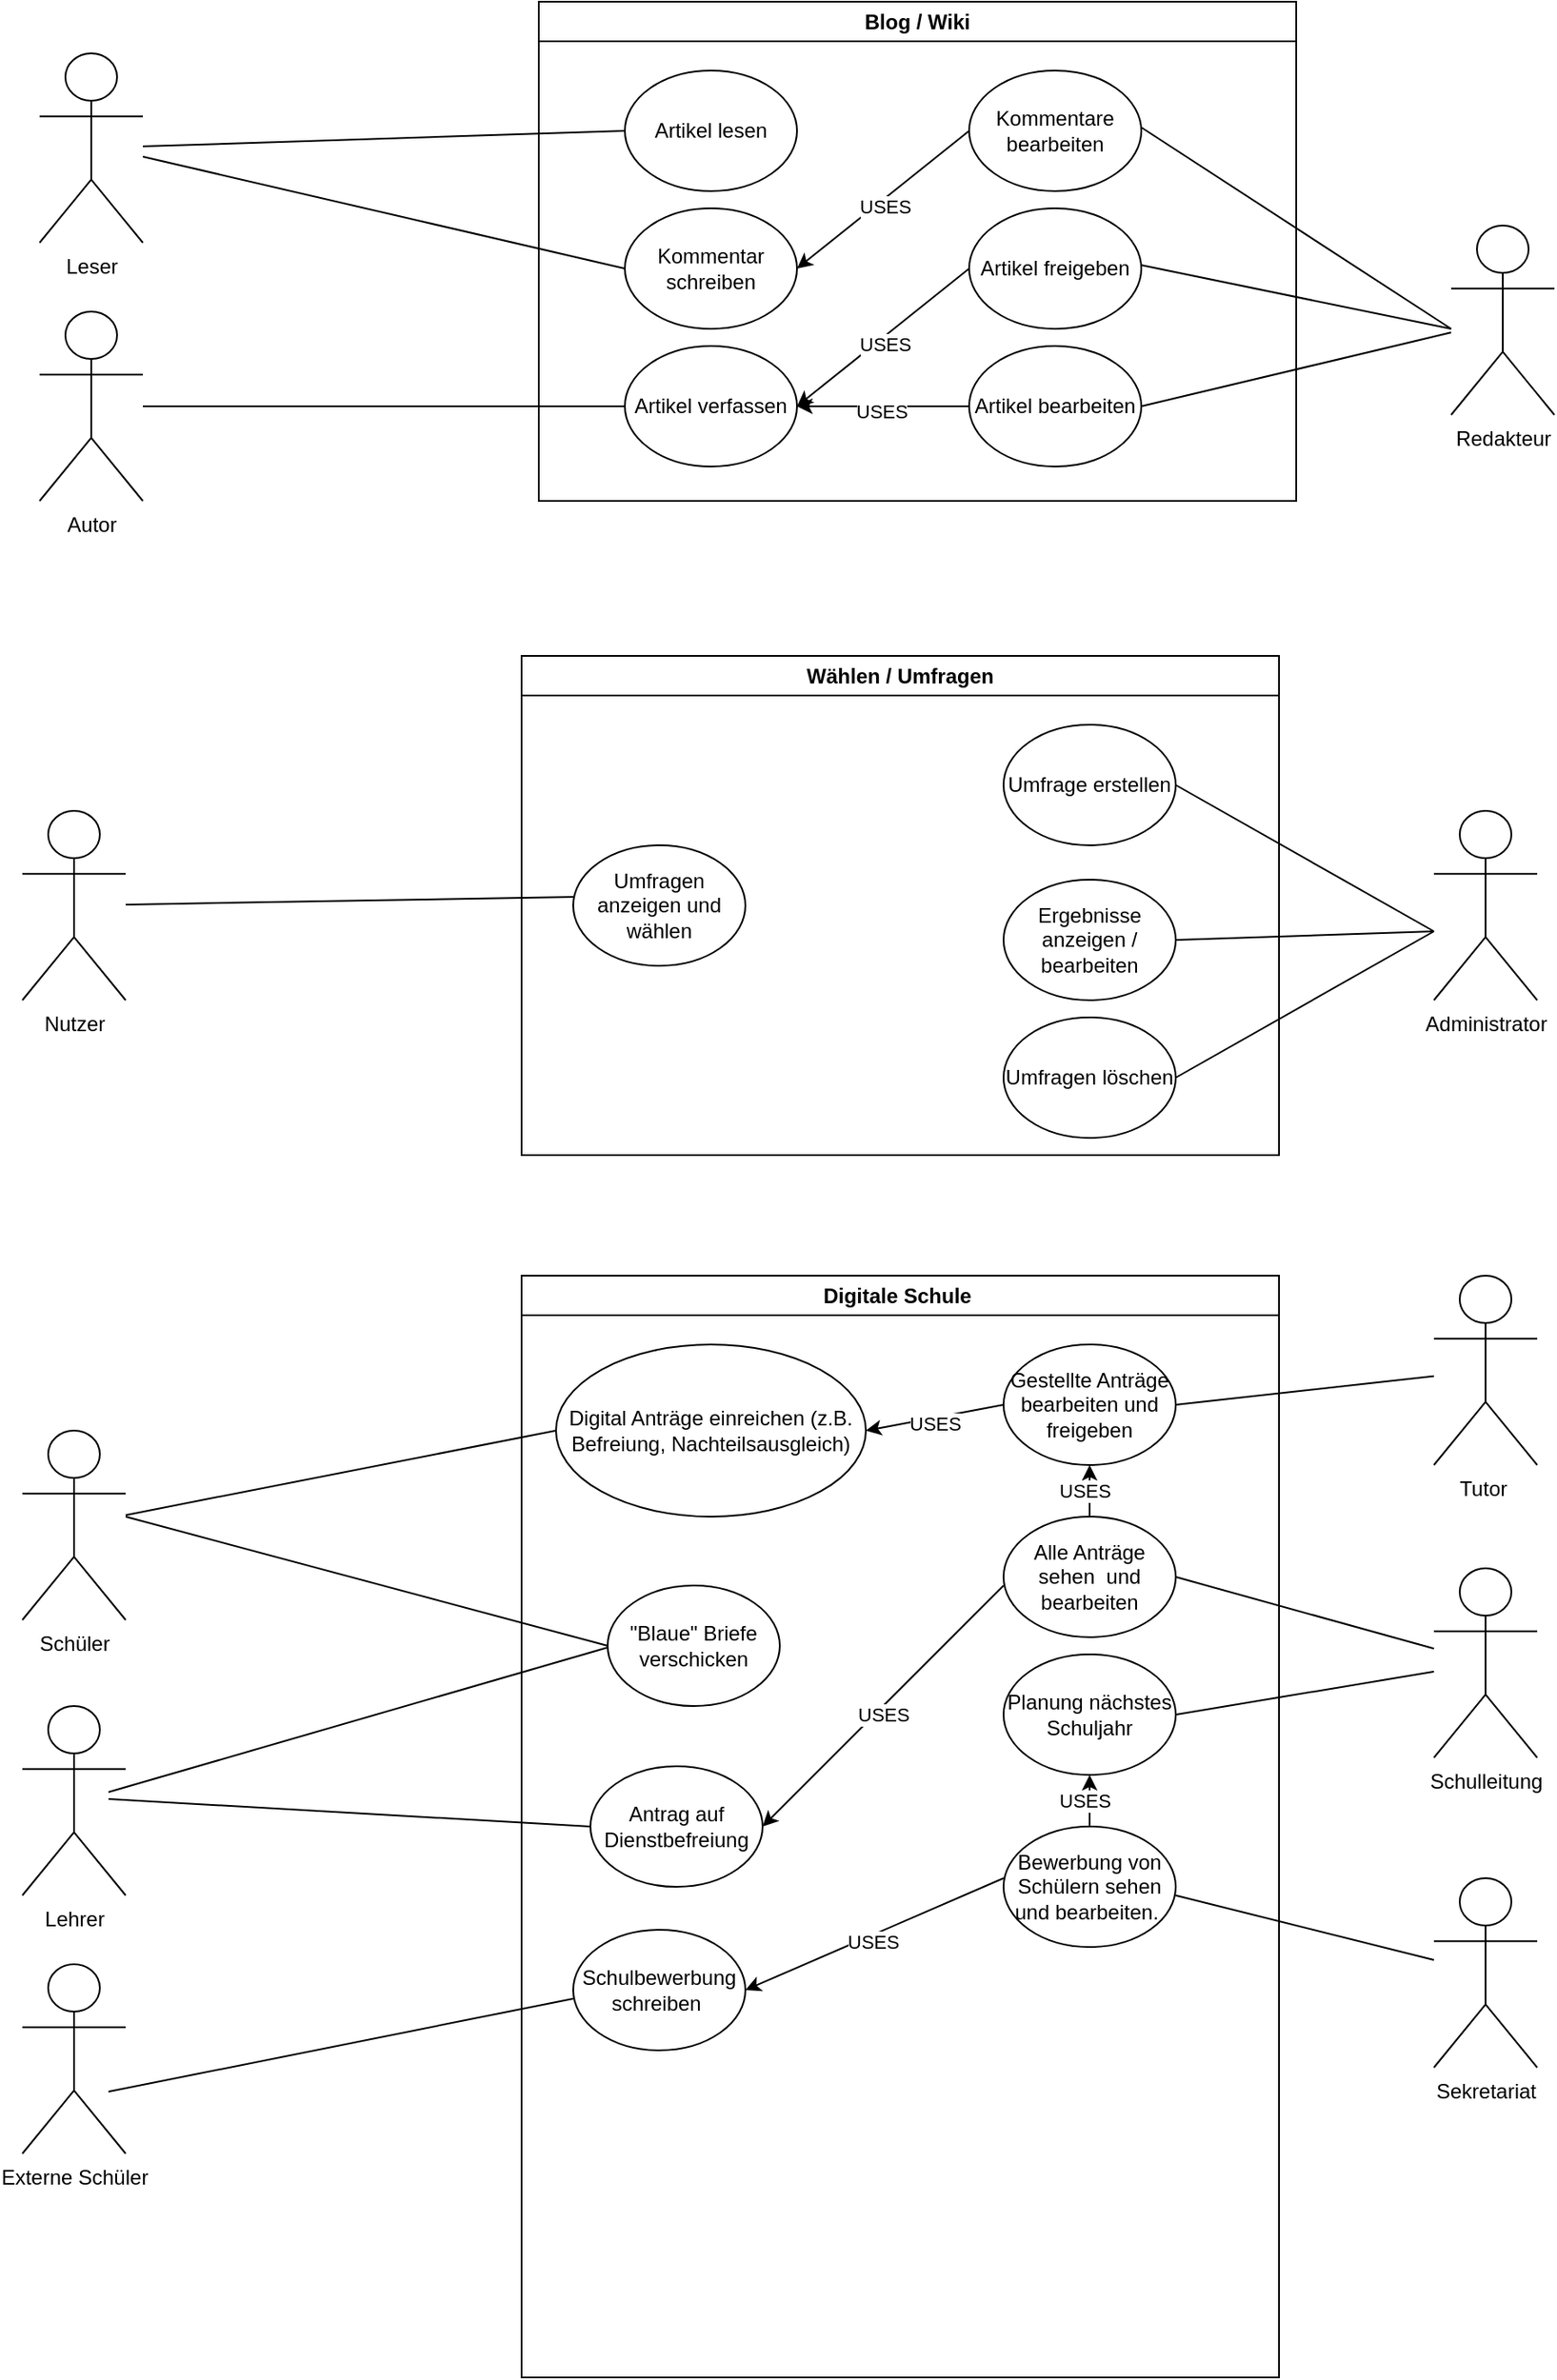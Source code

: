 <mxfile version="24.0.5" type="github">
  <diagram name="Page-1" id="9361dd3d-8414-5efd-6122-117bd74ce7a7">
    <mxGraphModel dx="1830" dy="757" grid="1" gridSize="10" guides="1" tooltips="1" connect="1" arrows="1" fold="1" page="0" pageScale="1.5" pageWidth="826" pageHeight="1169" background="none" math="0" shadow="0">
      <root>
        <mxCell id="0" />
        <mxCell id="1" parent="0" />
        <mxCell id="w7xsFpUh57S8xliNWkUw-98" value="Leser" style="shape=umlActor;verticalLabelPosition=bottom;verticalAlign=top;html=1;" parent="1" vertex="1">
          <mxGeometry x="-30" y="90" width="60" height="110" as="geometry" />
        </mxCell>
        <mxCell id="w7xsFpUh57S8xliNWkUw-99" value="Autor" style="shape=umlActor;verticalLabelPosition=bottom;verticalAlign=top;html=1;" parent="1" vertex="1">
          <mxGeometry x="-30" y="240" width="60" height="110" as="geometry" />
        </mxCell>
        <mxCell id="w7xsFpUh57S8xliNWkUw-100" value="Blog / Wiki" style="swimlane;whiteSpace=wrap;html=1;" parent="1" vertex="1">
          <mxGeometry x="260" y="60" width="440" height="290" as="geometry" />
        </mxCell>
        <mxCell id="w7xsFpUh57S8xliNWkUw-101" value="Artikel lesen" style="ellipse;whiteSpace=wrap;html=1;" parent="w7xsFpUh57S8xliNWkUw-100" vertex="1">
          <mxGeometry x="50" y="40" width="100" height="70" as="geometry" />
        </mxCell>
        <mxCell id="w7xsFpUh57S8xliNWkUw-104" value="Artikel verfassen" style="ellipse;whiteSpace=wrap;html=1;" parent="w7xsFpUh57S8xliNWkUw-100" vertex="1">
          <mxGeometry x="50" y="200" width="100" height="70" as="geometry" />
        </mxCell>
        <mxCell id="w7xsFpUh57S8xliNWkUw-105" value="Artikel freigeben" style="ellipse;whiteSpace=wrap;html=1;" parent="w7xsFpUh57S8xliNWkUw-100" vertex="1">
          <mxGeometry x="250" y="120" width="100" height="70" as="geometry" />
        </mxCell>
        <mxCell id="w7xsFpUh57S8xliNWkUw-114" value="Artikel bearbeiten" style="ellipse;whiteSpace=wrap;html=1;" parent="w7xsFpUh57S8xliNWkUw-100" vertex="1">
          <mxGeometry x="250" y="200" width="100" height="70" as="geometry" />
        </mxCell>
        <mxCell id="w7xsFpUh57S8xliNWkUw-117" value="Kommentar schreiben" style="ellipse;whiteSpace=wrap;html=1;" parent="w7xsFpUh57S8xliNWkUw-100" vertex="1">
          <mxGeometry x="50" y="120" width="100" height="70" as="geometry" />
        </mxCell>
        <mxCell id="w7xsFpUh57S8xliNWkUw-119" value="Kommentare bearbeiten" style="ellipse;whiteSpace=wrap;html=1;" parent="w7xsFpUh57S8xliNWkUw-100" vertex="1">
          <mxGeometry x="250" y="40" width="100" height="70" as="geometry" />
        </mxCell>
        <mxCell id="w7xsFpUh57S8xliNWkUw-122" value="" style="endArrow=none;html=1;rounded=0;exitX=1;exitY=0.5;exitDx=0;exitDy=0;" parent="w7xsFpUh57S8xliNWkUw-100" edge="1">
          <mxGeometry width="50" height="50" relative="1" as="geometry">
            <mxPoint x="350" y="153" as="sourcePoint" />
            <mxPoint x="530" y="190" as="targetPoint" />
          </mxGeometry>
        </mxCell>
        <mxCell id="w7xsFpUh57S8xliNWkUw-123" value="" style="endArrow=none;html=1;rounded=0;exitX=1;exitY=0.5;exitDx=0;exitDy=0;" parent="w7xsFpUh57S8xliNWkUw-100" edge="1">
          <mxGeometry width="50" height="50" relative="1" as="geometry">
            <mxPoint x="350" y="73" as="sourcePoint" />
            <mxPoint x="530" y="190" as="targetPoint" />
          </mxGeometry>
        </mxCell>
        <mxCell id="w7xsFpUh57S8xliNWkUw-124" value="" style="endArrow=classic;html=1;rounded=0;exitX=0;exitY=0.5;exitDx=0;exitDy=0;entryX=1;entryY=0.5;entryDx=0;entryDy=0;" parent="w7xsFpUh57S8xliNWkUw-100" source="w7xsFpUh57S8xliNWkUw-105" target="w7xsFpUh57S8xliNWkUw-104" edge="1">
          <mxGeometry width="50" height="50" relative="1" as="geometry">
            <mxPoint x="40" y="280" as="sourcePoint" />
            <mxPoint x="90" y="230" as="targetPoint" />
          </mxGeometry>
        </mxCell>
        <mxCell id="w7xsFpUh57S8xliNWkUw-125" value="USES" style="edgeLabel;html=1;align=center;verticalAlign=middle;resizable=0;points=[];" parent="w7xsFpUh57S8xliNWkUw-124" vertex="1" connectable="0">
          <mxGeometry x="0.034" y="3" relative="1" as="geometry">
            <mxPoint as="offset" />
          </mxGeometry>
        </mxCell>
        <mxCell id="w7xsFpUh57S8xliNWkUw-126" value="" style="endArrow=classic;html=1;rounded=0;exitX=0;exitY=0.5;exitDx=0;exitDy=0;entryX=1;entryY=0.5;entryDx=0;entryDy=0;" parent="w7xsFpUh57S8xliNWkUw-100" source="w7xsFpUh57S8xliNWkUw-119" target="w7xsFpUh57S8xliNWkUw-117" edge="1">
          <mxGeometry width="50" height="50" relative="1" as="geometry">
            <mxPoint x="230" y="70" as="sourcePoint" />
            <mxPoint x="130" y="150" as="targetPoint" />
          </mxGeometry>
        </mxCell>
        <mxCell id="w7xsFpUh57S8xliNWkUw-127" value="USES" style="edgeLabel;html=1;align=center;verticalAlign=middle;resizable=0;points=[];" parent="w7xsFpUh57S8xliNWkUw-126" vertex="1" connectable="0">
          <mxGeometry x="0.034" y="3" relative="1" as="geometry">
            <mxPoint as="offset" />
          </mxGeometry>
        </mxCell>
        <mxCell id="w7xsFpUh57S8xliNWkUw-128" value="" style="endArrow=classic;html=1;rounded=0;exitX=0;exitY=0.5;exitDx=0;exitDy=0;entryX=1;entryY=0.5;entryDx=0;entryDy=0;" parent="w7xsFpUh57S8xliNWkUw-100" source="w7xsFpUh57S8xliNWkUw-114" target="w7xsFpUh57S8xliNWkUw-104" edge="1">
          <mxGeometry width="50" height="50" relative="1" as="geometry">
            <mxPoint x="230" y="230" as="sourcePoint" />
            <mxPoint x="130" y="310" as="targetPoint" />
          </mxGeometry>
        </mxCell>
        <mxCell id="w7xsFpUh57S8xliNWkUw-129" value="USES" style="edgeLabel;html=1;align=center;verticalAlign=middle;resizable=0;points=[];" parent="w7xsFpUh57S8xliNWkUw-128" vertex="1" connectable="0">
          <mxGeometry x="0.034" y="3" relative="1" as="geometry">
            <mxPoint as="offset" />
          </mxGeometry>
        </mxCell>
        <mxCell id="w7xsFpUh57S8xliNWkUw-107" value="Redakteur" style="shape=umlActor;verticalLabelPosition=bottom;verticalAlign=top;html=1;" parent="1" vertex="1">
          <mxGeometry x="790" y="190" width="60" height="110" as="geometry" />
        </mxCell>
        <mxCell id="w7xsFpUh57S8xliNWkUw-108" value="" style="endArrow=none;html=1;rounded=0;entryX=0;entryY=0.5;entryDx=0;entryDy=0;" parent="1" source="w7xsFpUh57S8xliNWkUw-98" target="w7xsFpUh57S8xliNWkUw-101" edge="1">
          <mxGeometry width="50" height="50" relative="1" as="geometry">
            <mxPoint x="300" y="340" as="sourcePoint" />
            <mxPoint x="350" y="290" as="targetPoint" />
          </mxGeometry>
        </mxCell>
        <mxCell id="w7xsFpUh57S8xliNWkUw-110" value="" style="endArrow=none;html=1;rounded=0;entryX=0;entryY=0.5;entryDx=0;entryDy=0;" parent="1" source="w7xsFpUh57S8xliNWkUw-99" target="w7xsFpUh57S8xliNWkUw-104" edge="1">
          <mxGeometry width="50" height="50" relative="1" as="geometry">
            <mxPoint x="30" y="300" as="sourcePoint" />
            <mxPoint x="380" y="175" as="targetPoint" />
          </mxGeometry>
        </mxCell>
        <mxCell id="w7xsFpUh57S8xliNWkUw-118" value="" style="endArrow=none;html=1;rounded=0;entryX=0;entryY=0.5;entryDx=0;entryDy=0;" parent="1" target="w7xsFpUh57S8xliNWkUw-117" edge="1">
          <mxGeometry width="50" height="50" relative="1" as="geometry">
            <mxPoint x="30" y="150" as="sourcePoint" />
            <mxPoint x="370" y="155" as="targetPoint" />
          </mxGeometry>
        </mxCell>
        <mxCell id="w7xsFpUh57S8xliNWkUw-121" value="" style="endArrow=none;html=1;rounded=0;exitX=1;exitY=0.5;exitDx=0;exitDy=0;" parent="1" source="w7xsFpUh57S8xliNWkUw-114" target="w7xsFpUh57S8xliNWkUw-107" edge="1">
          <mxGeometry width="50" height="50" relative="1" as="geometry">
            <mxPoint x="680" y="294.66" as="sourcePoint" />
            <mxPoint x="770" y="260" as="targetPoint" />
          </mxGeometry>
        </mxCell>
        <mxCell id="w7xsFpUh57S8xliNWkUw-130" value="Nutzer" style="shape=umlActor;verticalLabelPosition=bottom;verticalAlign=top;html=1;" parent="1" vertex="1">
          <mxGeometry x="-40" y="530" width="60" height="110" as="geometry" />
        </mxCell>
        <mxCell id="w7xsFpUh57S8xliNWkUw-132" value="Wählen / Umfragen" style="swimlane;whiteSpace=wrap;html=1;" parent="1" vertex="1">
          <mxGeometry x="250" y="440" width="440" height="290" as="geometry" />
        </mxCell>
        <mxCell id="w7xsFpUh57S8xliNWkUw-133" value="Umfragen anzeigen und wählen" style="ellipse;whiteSpace=wrap;html=1;" parent="w7xsFpUh57S8xliNWkUw-132" vertex="1">
          <mxGeometry x="30" y="110" width="100" height="70" as="geometry" />
        </mxCell>
        <mxCell id="w7xsFpUh57S8xliNWkUw-134" value="Umfrage erstellen" style="ellipse;whiteSpace=wrap;html=1;" parent="w7xsFpUh57S8xliNWkUw-132" vertex="1">
          <mxGeometry x="280" y="40" width="100" height="70" as="geometry" />
        </mxCell>
        <mxCell id="w7xsFpUh57S8xliNWkUw-136" value="Ergebnisse anzeigen / bearbeiten" style="ellipse;whiteSpace=wrap;html=1;" parent="w7xsFpUh57S8xliNWkUw-132" vertex="1">
          <mxGeometry x="280" y="130" width="100" height="70" as="geometry" />
        </mxCell>
        <mxCell id="w7xsFpUh57S8xliNWkUw-152" value="Umfragen löschen" style="ellipse;whiteSpace=wrap;html=1;" parent="w7xsFpUh57S8xliNWkUw-132" vertex="1">
          <mxGeometry x="280" y="210" width="100" height="70" as="geometry" />
        </mxCell>
        <mxCell id="w7xsFpUh57S8xliNWkUw-154" value="" style="endArrow=none;html=1;rounded=0;exitX=1;exitY=0.5;exitDx=0;exitDy=0;" parent="w7xsFpUh57S8xliNWkUw-132" source="w7xsFpUh57S8xliNWkUw-134" edge="1">
          <mxGeometry width="50" height="50" relative="1" as="geometry">
            <mxPoint x="270" y="164" as="sourcePoint" />
            <mxPoint x="530" y="160" as="targetPoint" />
          </mxGeometry>
        </mxCell>
        <mxCell id="w7xsFpUh57S8xliNWkUw-156" value="" style="endArrow=none;html=1;rounded=0;exitX=1;exitY=0.5;exitDx=0;exitDy=0;" parent="w7xsFpUh57S8xliNWkUw-132" source="w7xsFpUh57S8xliNWkUw-136" edge="1">
          <mxGeometry width="50" height="50" relative="1" as="geometry">
            <mxPoint x="290" y="245" as="sourcePoint" />
            <mxPoint x="530" y="160" as="targetPoint" />
          </mxGeometry>
        </mxCell>
        <mxCell id="w7xsFpUh57S8xliNWkUw-147" value="Administrator" style="shape=umlActor;verticalLabelPosition=bottom;verticalAlign=top;html=1;" parent="1" vertex="1">
          <mxGeometry x="780" y="530" width="60" height="110" as="geometry" />
        </mxCell>
        <mxCell id="w7xsFpUh57S8xliNWkUw-153" value="" style="endArrow=none;html=1;rounded=0;" parent="1" source="w7xsFpUh57S8xliNWkUw-130" edge="1">
          <mxGeometry width="50" height="50" relative="1" as="geometry">
            <mxPoint y="580" as="sourcePoint" />
            <mxPoint x="280" y="580" as="targetPoint" />
          </mxGeometry>
        </mxCell>
        <mxCell id="w7xsFpUh57S8xliNWkUw-155" value="" style="endArrow=none;html=1;rounded=0;exitX=1;exitY=0.5;exitDx=0;exitDy=0;" parent="1" source="w7xsFpUh57S8xliNWkUw-152" edge="1">
          <mxGeometry width="50" height="50" relative="1" as="geometry">
            <mxPoint x="640" y="525" as="sourcePoint" />
            <mxPoint x="780" y="600" as="targetPoint" />
          </mxGeometry>
        </mxCell>
        <mxCell id="w7xsFpUh57S8xliNWkUw-157" value="Schüler" style="shape=umlActor;verticalLabelPosition=bottom;verticalAlign=top;html=1;" parent="1" vertex="1">
          <mxGeometry x="-40" y="890" width="60" height="110" as="geometry" />
        </mxCell>
        <mxCell id="w7xsFpUh57S8xliNWkUw-158" value="Digitale Schule&amp;nbsp;" style="swimlane;whiteSpace=wrap;html=1;" parent="1" vertex="1">
          <mxGeometry x="250" y="800" width="440" height="640" as="geometry" />
        </mxCell>
        <mxCell id="w7xsFpUh57S8xliNWkUw-159" value="Digital Anträge einreichen (z.B. Befreiung, Nachteilsausgleich)" style="ellipse;whiteSpace=wrap;html=1;" parent="w7xsFpUh57S8xliNWkUw-158" vertex="1">
          <mxGeometry x="20" y="40" width="180" height="100" as="geometry" />
        </mxCell>
        <mxCell id="w7xsFpUh57S8xliNWkUw-160" value="Gestellte Anträge bearbeiten und freigeben" style="ellipse;whiteSpace=wrap;html=1;" parent="w7xsFpUh57S8xliNWkUw-158" vertex="1">
          <mxGeometry x="280" y="40" width="100" height="70" as="geometry" />
        </mxCell>
        <mxCell id="w7xsFpUh57S8xliNWkUw-161" value="Alle Anträge sehen&amp;nbsp; und bearbeiten" style="ellipse;whiteSpace=wrap;html=1;" parent="w7xsFpUh57S8xliNWkUw-158" vertex="1">
          <mxGeometry x="280" y="140" width="100" height="70" as="geometry" />
        </mxCell>
        <mxCell id="NjQXroDv2s6unh2MoPt--2" value="Schulbewerbung schreiben&amp;nbsp;" style="ellipse;whiteSpace=wrap;html=1;" vertex="1" parent="w7xsFpUh57S8xliNWkUw-158">
          <mxGeometry x="30" y="380" width="100" height="70" as="geometry" />
        </mxCell>
        <mxCell id="NjQXroDv2s6unh2MoPt--5" value="Bewerbung von Schülern sehen und bearbeiten.&amp;nbsp;" style="ellipse;whiteSpace=wrap;html=1;" vertex="1" parent="w7xsFpUh57S8xliNWkUw-158">
          <mxGeometry x="280" y="320" width="100" height="70" as="geometry" />
        </mxCell>
        <mxCell id="NjQXroDv2s6unh2MoPt--6" value="" style="endArrow=none;html=1;rounded=0;exitX=1;exitY=0.5;exitDx=0;exitDy=0;" edge="1" parent="w7xsFpUh57S8xliNWkUw-158" target="NjQXroDv2s6unh2MoPt--4">
          <mxGeometry width="50" height="50" relative="1" as="geometry">
            <mxPoint x="380" y="360" as="sourcePoint" />
            <mxPoint x="530" y="367" as="targetPoint" />
          </mxGeometry>
        </mxCell>
        <mxCell id="NjQXroDv2s6unh2MoPt--8" value="" style="endArrow=classic;html=1;rounded=0;exitX=0;exitY=0.5;exitDx=0;exitDy=0;entryX=1;entryY=0.5;entryDx=0;entryDy=0;" edge="1" parent="w7xsFpUh57S8xliNWkUw-158" target="NjQXroDv2s6unh2MoPt--2">
          <mxGeometry width="50" height="50" relative="1" as="geometry">
            <mxPoint x="280" y="350" as="sourcePoint" />
            <mxPoint x="180" y="430" as="targetPoint" />
          </mxGeometry>
        </mxCell>
        <mxCell id="NjQXroDv2s6unh2MoPt--9" value="USES" style="edgeLabel;html=1;align=center;verticalAlign=middle;resizable=0;points=[];" vertex="1" connectable="0" parent="NjQXroDv2s6unh2MoPt--8">
          <mxGeometry x="0.034" y="3" relative="1" as="geometry">
            <mxPoint as="offset" />
          </mxGeometry>
        </mxCell>
        <mxCell id="NjQXroDv2s6unh2MoPt--22" value="Planung nächstes Schuljahr" style="ellipse;whiteSpace=wrap;html=1;" vertex="1" parent="w7xsFpUh57S8xliNWkUw-158">
          <mxGeometry x="280" y="220" width="100" height="70" as="geometry" />
        </mxCell>
        <mxCell id="NjQXroDv2s6unh2MoPt--20" value="" style="endArrow=classic;html=1;rounded=0;exitX=0.5;exitY=0;exitDx=0;exitDy=0;entryX=0.5;entryY=1;entryDx=0;entryDy=0;" edge="1" parent="w7xsFpUh57S8xliNWkUw-158" source="NjQXroDv2s6unh2MoPt--5" target="NjQXroDv2s6unh2MoPt--22">
          <mxGeometry width="50" height="50" relative="1" as="geometry">
            <mxPoint x="290" y="360" as="sourcePoint" />
            <mxPoint x="350" y="300" as="targetPoint" />
          </mxGeometry>
        </mxCell>
        <mxCell id="NjQXroDv2s6unh2MoPt--21" value="USES" style="edgeLabel;html=1;align=center;verticalAlign=middle;resizable=0;points=[];" vertex="1" connectable="0" parent="NjQXroDv2s6unh2MoPt--20">
          <mxGeometry x="0.034" y="3" relative="1" as="geometry">
            <mxPoint as="offset" />
          </mxGeometry>
        </mxCell>
        <mxCell id="NjQXroDv2s6unh2MoPt--23" value="" style="endArrow=classic;html=1;rounded=0;exitX=0;exitY=0.5;exitDx=0;exitDy=0;entryX=1;entryY=0.5;entryDx=0;entryDy=0;" edge="1" parent="w7xsFpUh57S8xliNWkUw-158" target="w7xsFpUh57S8xliNWkUw-159">
          <mxGeometry width="50" height="50" relative="1" as="geometry">
            <mxPoint x="280" y="75" as="sourcePoint" />
            <mxPoint x="140" y="-10" as="targetPoint" />
          </mxGeometry>
        </mxCell>
        <mxCell id="NjQXroDv2s6unh2MoPt--24" value="USES" style="edgeLabel;html=1;align=center;verticalAlign=middle;resizable=0;points=[];" vertex="1" connectable="0" parent="NjQXroDv2s6unh2MoPt--23">
          <mxGeometry x="0.034" y="3" relative="1" as="geometry">
            <mxPoint as="offset" />
          </mxGeometry>
        </mxCell>
        <mxCell id="NjQXroDv2s6unh2MoPt--29" value="Antrag auf Dienstbefreiung" style="ellipse;whiteSpace=wrap;html=1;" vertex="1" parent="w7xsFpUh57S8xliNWkUw-158">
          <mxGeometry x="40" y="285" width="100" height="70" as="geometry" />
        </mxCell>
        <mxCell id="NjQXroDv2s6unh2MoPt--34" value="" style="endArrow=classic;html=1;rounded=0;exitX=0;exitY=0.5;exitDx=0;exitDy=0;entryX=1;entryY=0.5;entryDx=0;entryDy=0;" edge="1" parent="w7xsFpUh57S8xliNWkUw-158" target="NjQXroDv2s6unh2MoPt--29">
          <mxGeometry width="50" height="50" relative="1" as="geometry">
            <mxPoint x="280" y="180" as="sourcePoint" />
            <mxPoint x="130" y="245" as="targetPoint" />
          </mxGeometry>
        </mxCell>
        <mxCell id="NjQXroDv2s6unh2MoPt--35" value="USES" style="edgeLabel;html=1;align=center;verticalAlign=middle;resizable=0;points=[];" vertex="1" connectable="0" parent="NjQXroDv2s6unh2MoPt--34">
          <mxGeometry x="0.034" y="3" relative="1" as="geometry">
            <mxPoint as="offset" />
          </mxGeometry>
        </mxCell>
        <mxCell id="NjQXroDv2s6unh2MoPt--36" value="" style="endArrow=classic;html=1;rounded=0;exitX=0;exitY=0.5;exitDx=0;exitDy=0;entryX=0.5;entryY=1;entryDx=0;entryDy=0;" edge="1" parent="w7xsFpUh57S8xliNWkUw-158" target="w7xsFpUh57S8xliNWkUw-160">
          <mxGeometry width="50" height="50" relative="1" as="geometry">
            <mxPoint x="330" y="140" as="sourcePoint" />
            <mxPoint x="180" y="205" as="targetPoint" />
          </mxGeometry>
        </mxCell>
        <mxCell id="NjQXroDv2s6unh2MoPt--37" value="USES" style="edgeLabel;html=1;align=center;verticalAlign=middle;resizable=0;points=[];" vertex="1" connectable="0" parent="NjQXroDv2s6unh2MoPt--36">
          <mxGeometry x="0.034" y="3" relative="1" as="geometry">
            <mxPoint as="offset" />
          </mxGeometry>
        </mxCell>
        <mxCell id="NjQXroDv2s6unh2MoPt--38" value="&quot;Blaue&quot; Briefe verschicken" style="ellipse;whiteSpace=wrap;html=1;" vertex="1" parent="w7xsFpUh57S8xliNWkUw-158">
          <mxGeometry x="50" y="180" width="100" height="70" as="geometry" />
        </mxCell>
        <mxCell id="w7xsFpUh57S8xliNWkUw-165" value="Tutor&amp;nbsp;" style="shape=umlActor;verticalLabelPosition=bottom;verticalAlign=top;html=1;" parent="1" vertex="1">
          <mxGeometry x="780" y="800" width="60" height="110" as="geometry" />
        </mxCell>
        <mxCell id="w7xsFpUh57S8xliNWkUw-166" value="" style="endArrow=none;html=1;rounded=0;entryX=0;entryY=0.5;entryDx=0;entryDy=0;" parent="1" source="w7xsFpUh57S8xliNWkUw-157" edge="1" target="w7xsFpUh57S8xliNWkUw-159">
          <mxGeometry width="50" height="50" relative="1" as="geometry">
            <mxPoint y="940" as="sourcePoint" />
            <mxPoint x="280" y="940" as="targetPoint" />
          </mxGeometry>
        </mxCell>
        <mxCell id="w7xsFpUh57S8xliNWkUw-163" value="" style="endArrow=none;html=1;rounded=0;exitX=1;exitY=0.5;exitDx=0;exitDy=0;" parent="1" source="w7xsFpUh57S8xliNWkUw-160" target="w7xsFpUh57S8xliNWkUw-165" edge="1">
          <mxGeometry width="50" height="50" relative="1" as="geometry">
            <mxPoint x="520" y="964" as="sourcePoint" />
            <mxPoint x="780" y="960" as="targetPoint" />
          </mxGeometry>
        </mxCell>
        <mxCell id="w7xsFpUh57S8xliNWkUw-168" value="Schulleitung" style="shape=umlActor;verticalLabelPosition=bottom;verticalAlign=top;html=1;" parent="1" vertex="1">
          <mxGeometry x="780" y="970" width="60" height="110" as="geometry" />
        </mxCell>
        <mxCell id="NjQXroDv2s6unh2MoPt--1" value="Externe Schüler" style="shape=umlActor;verticalLabelPosition=bottom;verticalAlign=top;html=1;" vertex="1" parent="1">
          <mxGeometry x="-40" y="1200" width="60" height="110" as="geometry" />
        </mxCell>
        <mxCell id="NjQXroDv2s6unh2MoPt--3" value="" style="endArrow=none;html=1;rounded=0;entryX=0;entryY=0.5;entryDx=0;entryDy=0;" edge="1" parent="1">
          <mxGeometry width="50" height="50" relative="1" as="geometry">
            <mxPoint x="10" y="1274" as="sourcePoint" />
            <mxPoint x="280" y="1220" as="targetPoint" />
          </mxGeometry>
        </mxCell>
        <mxCell id="NjQXroDv2s6unh2MoPt--4" value="Sekretariat" style="shape=umlActor;verticalLabelPosition=bottom;verticalAlign=top;html=1;" vertex="1" parent="1">
          <mxGeometry x="780" y="1150" width="60" height="110" as="geometry" />
        </mxCell>
        <mxCell id="w7xsFpUh57S8xliNWkUw-169" value="" style="endArrow=none;html=1;rounded=0;exitX=1;exitY=0.5;exitDx=0;exitDy=0;" parent="1" target="w7xsFpUh57S8xliNWkUw-168" edge="1" source="w7xsFpUh57S8xliNWkUw-161">
          <mxGeometry width="50" height="50" relative="1" as="geometry">
            <mxPoint x="630" y="1017" as="sourcePoint" />
            <mxPoint x="780" y="1000" as="targetPoint" />
          </mxGeometry>
        </mxCell>
        <mxCell id="NjQXroDv2s6unh2MoPt--27" value="" style="endArrow=none;html=1;rounded=0;exitX=1;exitY=0.5;exitDx=0;exitDy=0;" edge="1" parent="1" source="NjQXroDv2s6unh2MoPt--22" target="w7xsFpUh57S8xliNWkUw-168">
          <mxGeometry width="50" height="50" relative="1" as="geometry">
            <mxPoint x="640" y="1034" as="sourcePoint" />
            <mxPoint x="790" y="1076" as="targetPoint" />
          </mxGeometry>
        </mxCell>
        <mxCell id="NjQXroDv2s6unh2MoPt--28" value="Lehrer" style="shape=umlActor;verticalLabelPosition=bottom;verticalAlign=top;html=1;" vertex="1" parent="1">
          <mxGeometry x="-40" y="1050" width="60" height="110" as="geometry" />
        </mxCell>
        <mxCell id="NjQXroDv2s6unh2MoPt--32" value="" style="endArrow=none;html=1;rounded=0;entryX=0;entryY=0.5;entryDx=0;entryDy=0;" edge="1" parent="1" target="NjQXroDv2s6unh2MoPt--29">
          <mxGeometry width="50" height="50" relative="1" as="geometry">
            <mxPoint x="10" y="1104" as="sourcePoint" />
            <mxPoint x="280" y="1050" as="targetPoint" />
          </mxGeometry>
        </mxCell>
        <mxCell id="NjQXroDv2s6unh2MoPt--39" value="" style="endArrow=none;html=1;rounded=0;entryX=0;entryY=0.5;entryDx=0;entryDy=0;" edge="1" parent="1">
          <mxGeometry width="50" height="50" relative="1" as="geometry">
            <mxPoint x="10" y="1100" as="sourcePoint" />
            <mxPoint x="300" y="1016" as="targetPoint" />
          </mxGeometry>
        </mxCell>
        <mxCell id="NjQXroDv2s6unh2MoPt--40" value="" style="endArrow=none;html=1;rounded=0;entryX=0;entryY=0.5;entryDx=0;entryDy=0;" edge="1" parent="1" target="NjQXroDv2s6unh2MoPt--38">
          <mxGeometry width="50" height="50" relative="1" as="geometry">
            <mxPoint x="20" y="940" as="sourcePoint" />
            <mxPoint x="280" y="900" as="targetPoint" />
          </mxGeometry>
        </mxCell>
      </root>
    </mxGraphModel>
  </diagram>
</mxfile>
